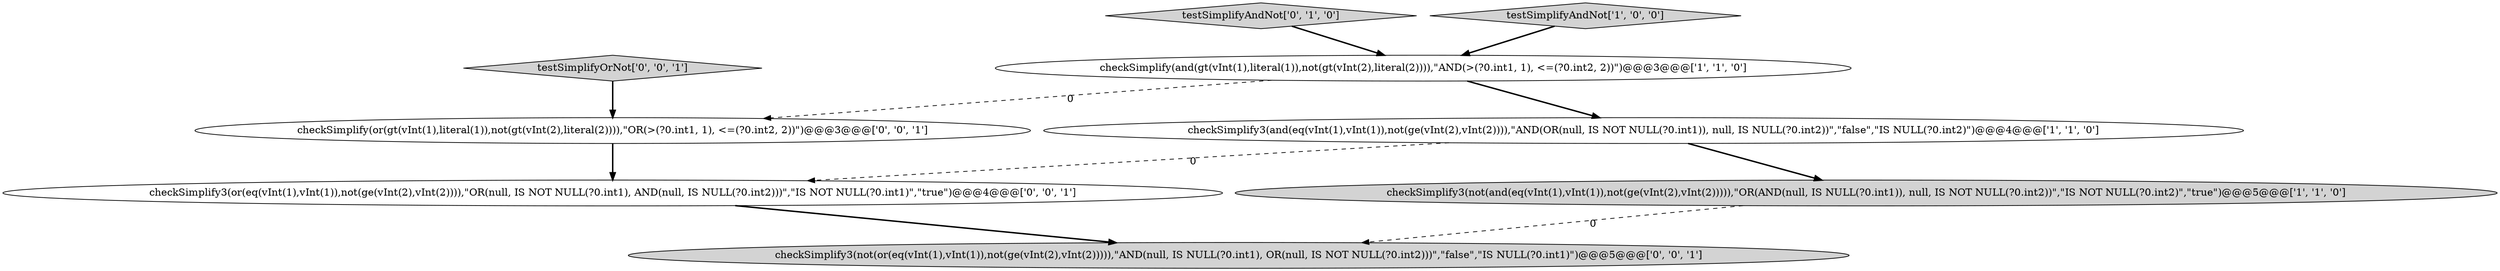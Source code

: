 digraph {
4 [style = filled, label = "testSimplifyAndNot['0', '1', '0']", fillcolor = lightgray, shape = diamond image = "AAA0AAABBB2BBB"];
6 [style = filled, label = "testSimplifyOrNot['0', '0', '1']", fillcolor = lightgray, shape = diamond image = "AAA0AAABBB3BBB"];
5 [style = filled, label = "checkSimplify(or(gt(vInt(1),literal(1)),not(gt(vInt(2),literal(2)))),\"OR(>(?0.int1, 1), <=(?0.int2, 2))\")@@@3@@@['0', '0', '1']", fillcolor = white, shape = ellipse image = "AAA0AAABBB3BBB"];
7 [style = filled, label = "checkSimplify3(not(or(eq(vInt(1),vInt(1)),not(ge(vInt(2),vInt(2))))),\"AND(null, IS NULL(?0.int1), OR(null, IS NOT NULL(?0.int2)))\",\"false\",\"IS NULL(?0.int1)\")@@@5@@@['0', '0', '1']", fillcolor = lightgray, shape = ellipse image = "AAA0AAABBB3BBB"];
0 [style = filled, label = "checkSimplify(and(gt(vInt(1),literal(1)),not(gt(vInt(2),literal(2)))),\"AND(>(?0.int1, 1), <=(?0.int2, 2))\")@@@3@@@['1', '1', '0']", fillcolor = white, shape = ellipse image = "AAA0AAABBB1BBB"];
1 [style = filled, label = "checkSimplify3(and(eq(vInt(1),vInt(1)),not(ge(vInt(2),vInt(2)))),\"AND(OR(null, IS NOT NULL(?0.int1)), null, IS NULL(?0.int2))\",\"false\",\"IS NULL(?0.int2)\")@@@4@@@['1', '1', '0']", fillcolor = white, shape = ellipse image = "AAA0AAABBB1BBB"];
8 [style = filled, label = "checkSimplify3(or(eq(vInt(1),vInt(1)),not(ge(vInt(2),vInt(2)))),\"OR(null, IS NOT NULL(?0.int1), AND(null, IS NULL(?0.int2)))\",\"IS NOT NULL(?0.int1)\",\"true\")@@@4@@@['0', '0', '1']", fillcolor = white, shape = ellipse image = "AAA0AAABBB3BBB"];
2 [style = filled, label = "testSimplifyAndNot['1', '0', '0']", fillcolor = lightgray, shape = diamond image = "AAA0AAABBB1BBB"];
3 [style = filled, label = "checkSimplify3(not(and(eq(vInt(1),vInt(1)),not(ge(vInt(2),vInt(2))))),\"OR(AND(null, IS NULL(?0.int1)), null, IS NOT NULL(?0.int2))\",\"IS NOT NULL(?0.int2)\",\"true\")@@@5@@@['1', '1', '0']", fillcolor = lightgray, shape = ellipse image = "AAA0AAABBB1BBB"];
1->3 [style = bold, label=""];
5->8 [style = bold, label=""];
6->5 [style = bold, label=""];
1->8 [style = dashed, label="0"];
2->0 [style = bold, label=""];
0->5 [style = dashed, label="0"];
3->7 [style = dashed, label="0"];
0->1 [style = bold, label=""];
8->7 [style = bold, label=""];
4->0 [style = bold, label=""];
}
